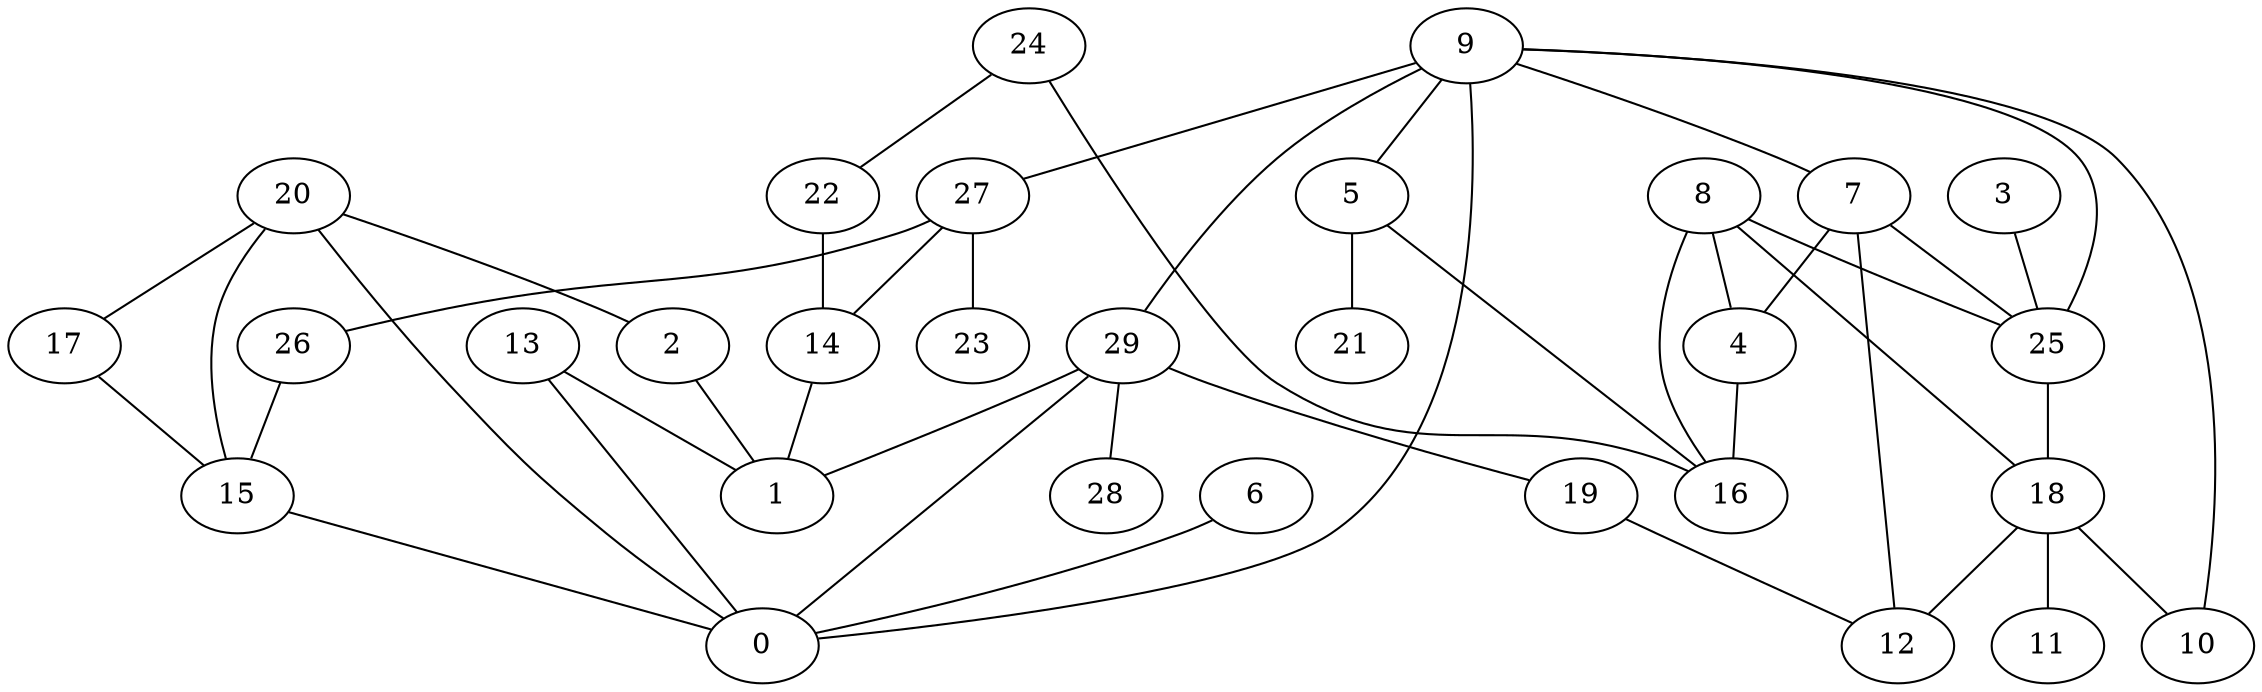 digraph GG_graph {

subgraph G_graph {
edge [color = black]
"26" -> "15" [dir = none]
"24" -> "22" [dir = none]
"24" -> "16" [dir = none]
"20" -> "17" [dir = none]
"4" -> "16" [dir = none]
"29" -> "28" [dir = none]
"29" -> "1" [dir = none]
"29" -> "0" [dir = none]
"13" -> "0" [dir = none]
"9" -> "7" [dir = none]
"9" -> "0" [dir = none]
"9" -> "10" [dir = none]
"9" -> "27" [dir = none]
"9" -> "5" [dir = none]
"27" -> "23" [dir = none]
"27" -> "26" [dir = none]
"27" -> "14" [dir = none]
"5" -> "21" [dir = none]
"5" -> "16" [dir = none]
"18" -> "11" [dir = none]
"18" -> "12" [dir = none]
"18" -> "10" [dir = none]
"17" -> "15" [dir = none]
"8" -> "16" [dir = none]
"19" -> "12" [dir = none]
"3" -> "25" [dir = none]
"6" -> "0" [dir = none]
"25" -> "18" [dir = none]
"2" -> "1" [dir = none]
"29" -> "19" [dir = none]
"8" -> "25" [dir = none]
"14" -> "1" [dir = none]
"8" -> "4" [dir = none]
"9" -> "29" [dir = none]
"20" -> "15" [dir = none]
"22" -> "14" [dir = none]
"15" -> "0" [dir = none]
"13" -> "1" [dir = none]
"7" -> "12" [dir = none]
"20" -> "0" [dir = none]
"9" -> "25" [dir = none]
"20" -> "2" [dir = none]
"7" -> "4" [dir = none]
"7" -> "25" [dir = none]
"8" -> "18" [dir = none]
}

}

